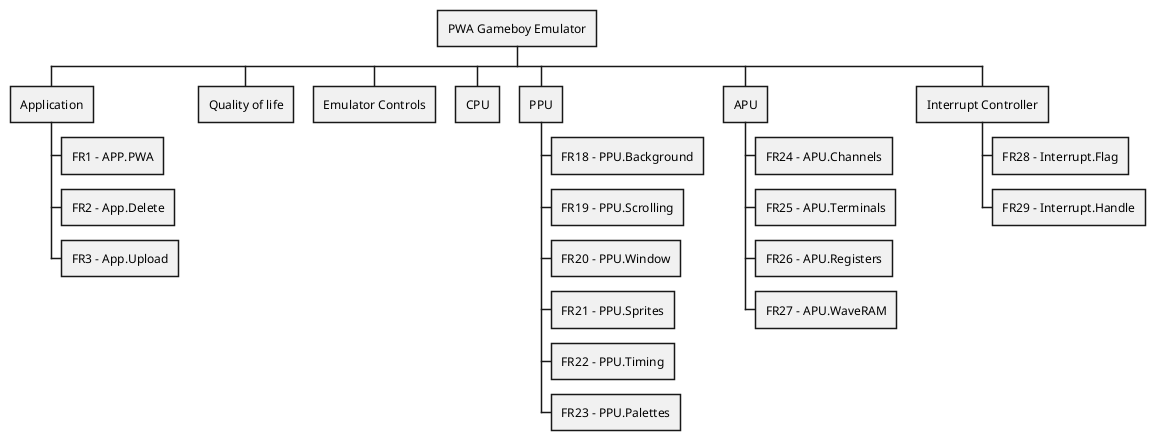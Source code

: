 @startwbs
* PWA Gameboy Emulator
** Application
*** FR1 - APP.PWA
*** FR2 - App.Delete
*** FR3 - App.Upload
** Quality of life
** Emulator Controls
** CPU
** PPU
*** FR18 - PPU.Background
*** FR19 - PPU.Scrolling
*** FR20 - PPU.Window
*** FR21 - PPU.Sprites
*** FR22 - PPU.Timing
*** FR23 - PPU.Palettes
** APU
*** FR24 - APU.Channels
*** FR25 - APU.Terminals
*** FR26 - APU.Registers
*** FR27 - APU.WaveRAM
** Interrupt Controller
*** FR28 - Interrupt.Flag
*** FR29 - Interrupt.Handle
@endwbs
